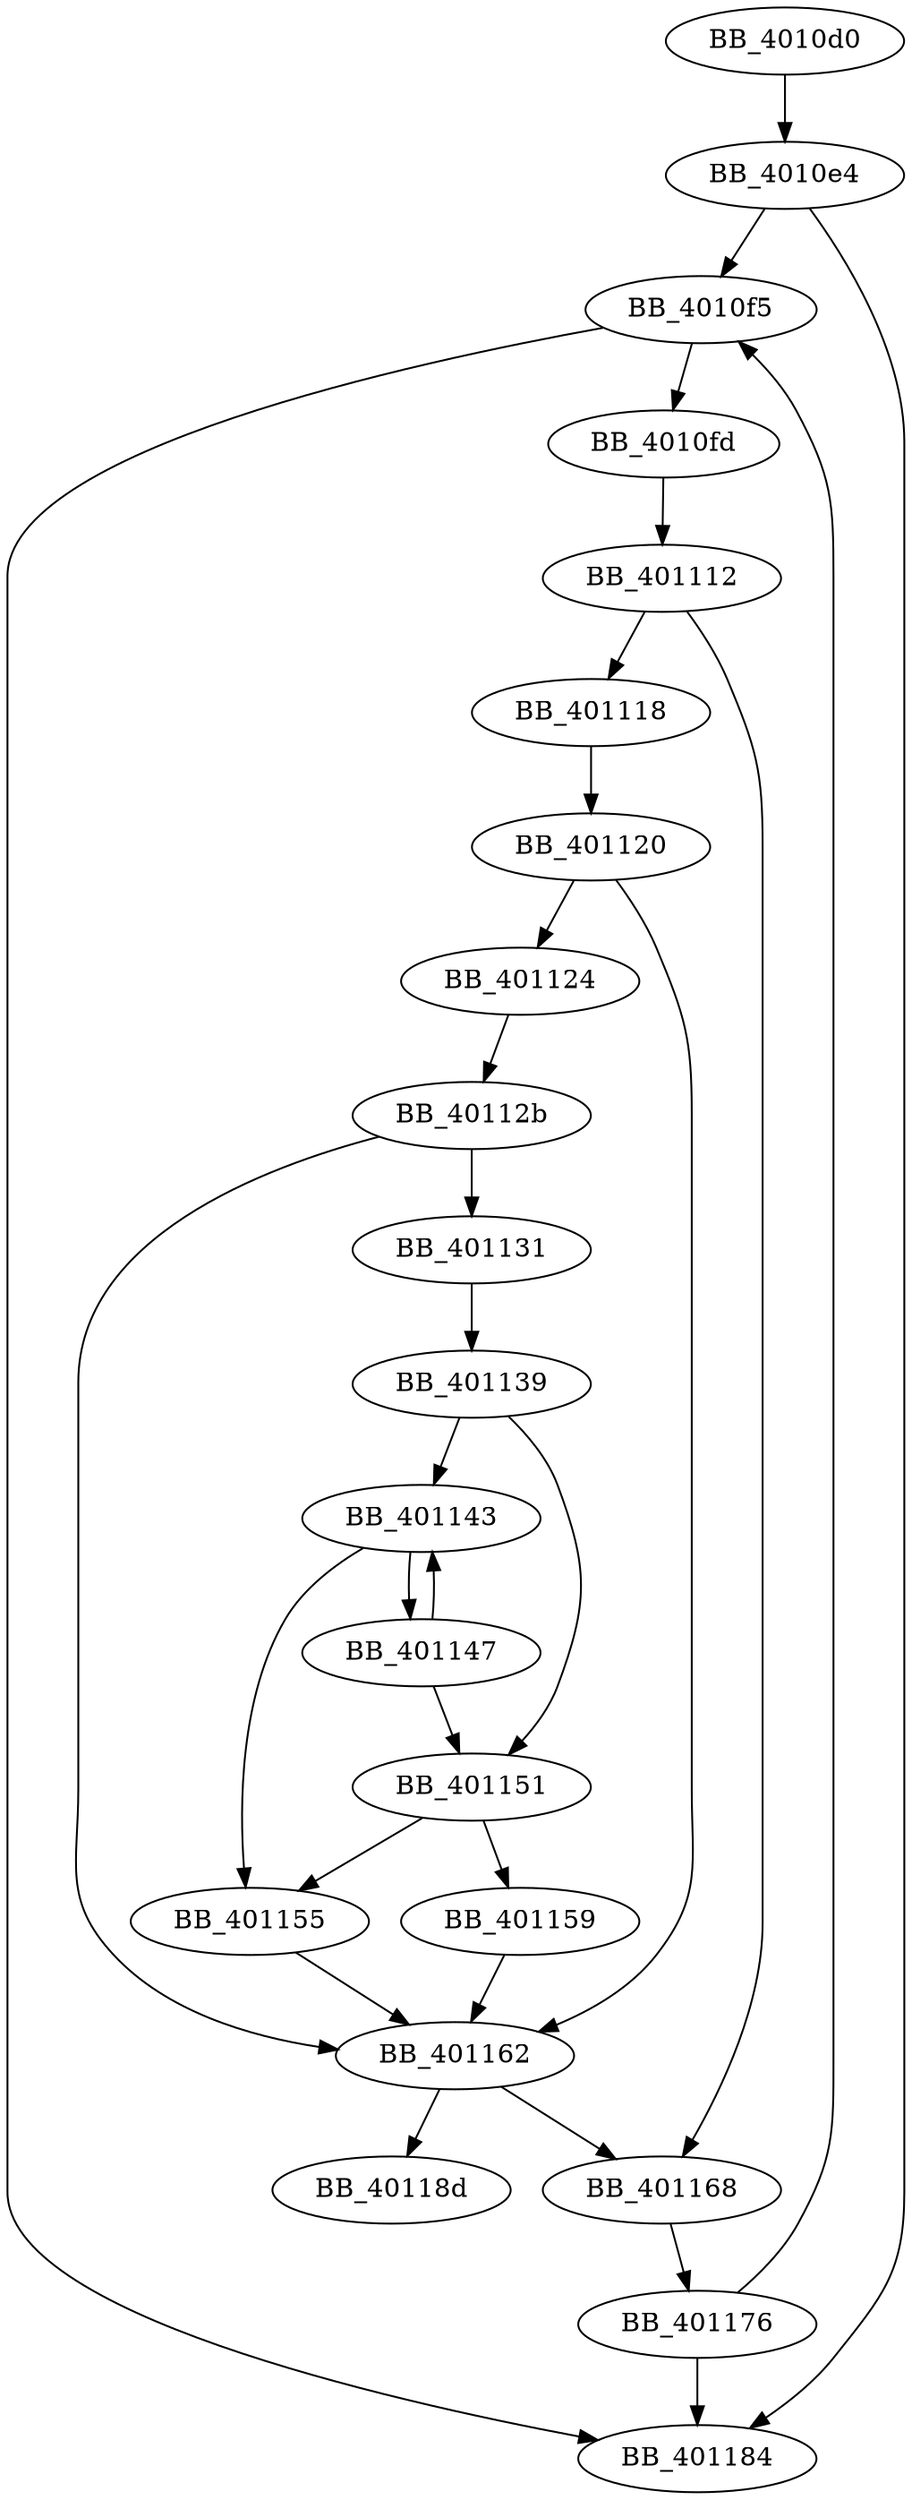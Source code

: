 DiGraph sub_4010D0{
BB_4010d0->BB_4010e4
BB_4010e4->BB_4010f5
BB_4010e4->BB_401184
BB_4010f5->BB_4010fd
BB_4010f5->BB_401184
BB_4010fd->BB_401112
BB_401112->BB_401118
BB_401112->BB_401168
BB_401118->BB_401120
BB_401120->BB_401124
BB_401120->BB_401162
BB_401124->BB_40112b
BB_40112b->BB_401131
BB_40112b->BB_401162
BB_401131->BB_401139
BB_401139->BB_401143
BB_401139->BB_401151
BB_401143->BB_401147
BB_401143->BB_401155
BB_401147->BB_401143
BB_401147->BB_401151
BB_401151->BB_401155
BB_401151->BB_401159
BB_401155->BB_401162
BB_401159->BB_401162
BB_401162->BB_401168
BB_401162->BB_40118d
BB_401168->BB_401176
BB_401176->BB_4010f5
BB_401176->BB_401184
}
